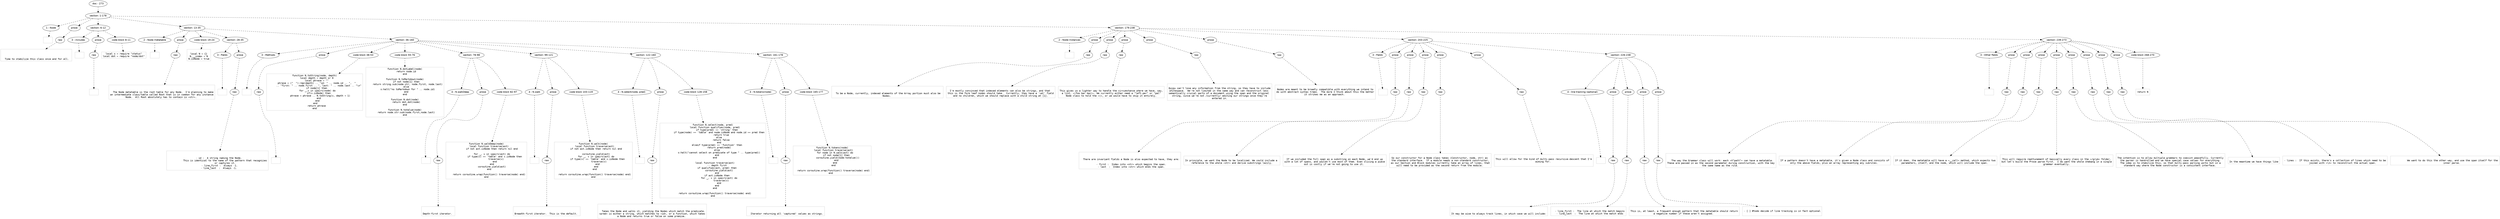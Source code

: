 digraph hierarchy {

node [fontname=Helvetica]
edge [style=dashed]

doc_0 [label="doc - 273"]


doc_0 -> { section_1}
{rank=same; section_1}

section_1 [label="section: 1-178"]


section_1 -> { header_2 prose_3 section_4 section_5 section_6}
{rank=same; header_2 prose_3 section_4 section_5 section_6}

header_2 [label="1 : Node"]

prose_3 [label="prose"]

section_4 [label="section: 6-12"]

section_5 [label="section: 13-35"]

section_6 [label="section: 179-238"]


header_2 -> leaf_7
leaf_7  [color=Gray,shape=rectangle,fontname=Inconsolata,label=""]
prose_3 -> { raw_8}
{rank=same; raw_8}

raw_8 [label="raw"]


raw_8 -> leaf_9
leaf_9  [color=Gray,shape=rectangle,fontname=Inconsolata,label="


  Time to stabilize this class once and for all. 
"]
section_4 -> { header_10 prose_11 codeblock_12}
{rank=same; header_10 prose_11 codeblock_12}

header_10 [label="3 : includes"]

prose_11 [label="prose"]

codeblock_12 [label="code block 8-11"]


header_10 -> leaf_13
leaf_13  [color=Gray,shape=rectangle,fontname=Inconsolata,label=""]
prose_11 -> { raw_14}
{rank=same; raw_14}

raw_14 [label="raw"]


raw_14 -> leaf_15
leaf_15  [color=Gray,shape=rectangle,fontname=Inconsolata,label="
"]
codeblock_12 -> leaf_16
leaf_16  [color=Gray,shape=rectangle,fontname=Inconsolata,label="local s = require \"status\"
local dot = require \"node/dot\""]
section_5 -> { header_17 prose_18 codeblock_19 section_20 section_21}
{rank=same; header_17 prose_18 codeblock_19 section_20 section_21}

header_17 [label="2 : Node metatable"]

prose_18 [label="prose"]

codeblock_19 [label="code block 19-24"]

section_20 [label="section: 28-35"]

section_21 [label="section: 36-160"]


header_17 -> leaf_22
leaf_22  [color=Gray,shape=rectangle,fontname=Inconsolata,label=""]
prose_18 -> { raw_23}
{rank=same; raw_23}

raw_23 [label="raw"]


raw_23 -> leaf_24
leaf_24  [color=Gray,shape=rectangle,fontname=Inconsolata,label="

  The Node metatable is the root table for any Node.  I'm planning to make
an intermediate class/table called Root that is in common for any instance
Node.  All Root absolutely has to contain is =str=. 
"]
codeblock_19 -> leaf_25
leaf_25  [color=Gray,shape=rectangle,fontname=Inconsolata,label="
local N = {}
N.__index = N
N.isNode = true"]
section_20 -> { header_26 prose_27}
{rank=same; header_26 prose_27}

header_26 [label="3 : Fields"]

prose_27 [label="prose"]


header_26 -> leaf_28
leaf_28  [color=Gray,shape=rectangle,fontname=Inconsolata,label=""]
prose_27 -> { raw_29}
{rank=same; raw_29}

raw_29 [label="raw"]


raw_29 -> leaf_30
leaf_30  [color=Gray,shape=rectangle,fontname=Inconsolata,label="

   - id :  A string naming the Node. 
           This is identical to the name of the pattern that recognizes
           or captures it.
   - line_first :  Always -1.
   - line_last  :  Always -1. 
"]
section_21 -> { header_31 prose_32 codeblock_33 codeblock_34 section_35 section_36 section_37 section_38}
{rank=same; header_31 prose_32 codeblock_33 codeblock_34 section_35 section_36 section_37 section_38}

header_31 [label="3 : Methods"]

prose_32 [label="prose"]

codeblock_33 [label="code block 38-53"]

codeblock_34 [label="code block 55-76"]

section_35 [label="section: 78-98"]

section_36 [label="section: 99-121"]

section_37 [label="section: 122-160"]

section_38 [label="section: 161-178"]


header_31 -> leaf_39
leaf_39  [color=Gray,shape=rectangle,fontname=Inconsolata,label=""]
prose_32 -> { raw_40}
{rank=same; raw_40}

raw_40 [label="raw"]


raw_40 -> leaf_41
leaf_41  [color=Gray,shape=rectangle,fontname=Inconsolata,label="
"]
codeblock_33 -> leaf_42
leaf_42  [color=Gray,shape=rectangle,fontname=Inconsolata,label="function N.toString(node, depth)
   local depth = depth or 0
   local phrase = \"\"
   phrase = (\"  \"):rep(depth) .. \"id: \" .. node.id .. \",  \"
      .. \"first: \" .. node.first .. \", last: \" .. node.last .. \"\\n\"
   if node[1] then
    for _,v in ipairs(node) do
      if(v.isNode) then
        phrase = phrase .. N.toString(v, depth + 1)
      end
    end
  end 
   return phrase
end"]
codeblock_34 -> leaf_43
leaf_43  [color=Gray,shape=rectangle,fontname=Inconsolata,label="function N.dotLabel(node)
  return node.id
end

function N.toMarkdown(node)
  if not node[1] then
    return string.sub(node.str, node.first, node.last)
  else
    s:halt(\"no toMarkdown for \" .. node.id)
  end
end

function N.dot(node)
  return dot.dot(node)
end

function N.toValue(node)
  return node.str:sub(node.first,node.last)
end
"]
section_35 -> { header_44 prose_45 codeblock_46}
{rank=same; header_44 prose_45 codeblock_46}

header_44 [label="4 : N.walkDeep"]

prose_45 [label="prose"]

codeblock_46 [label="code block 82-97"]


header_44 -> leaf_47
leaf_47  [color=Gray,shape=rectangle,fontname=Inconsolata,label=""]
prose_45 -> { raw_48}
{rank=same; raw_48}

raw_48 [label="raw"]


raw_48 -> leaf_49
leaf_49  [color=Gray,shape=rectangle,fontname=Inconsolata,label="

Depth-first iterator. 
"]
codeblock_46 -> leaf_50
leaf_50  [color=Gray,shape=rectangle,fontname=Inconsolata,label="function N.walkDeep(node)
    local function traverse(ast)
        if not ast.isNode then return nil end

        for _, v in ipairs(ast) do
            if type(v) == 'table' and v.isNode then
              traverse(v)
            end
        end
        coroutine.yield(ast)
    end

    return coroutine.wrap(function() traverse(node) end)
end"]
section_36 -> { header_51 prose_52 codeblock_53}
{rank=same; header_51 prose_52 codeblock_53}

header_51 [label="4 : N.walk"]

prose_52 [label="prose"]

codeblock_53 [label="code block 103-119"]


header_51 -> leaf_54
leaf_54  [color=Gray,shape=rectangle,fontname=Inconsolata,label=""]
prose_52 -> { raw_55}
{rank=same; raw_55}

raw_55 [label="raw"]


raw_55 -> leaf_56
leaf_56  [color=Gray,shape=rectangle,fontname=Inconsolata,label="

Breadth-first iterator.  This is the default. 
"]
codeblock_53 -> leaf_57
leaf_57  [color=Gray,shape=rectangle,fontname=Inconsolata,label="function N.walk(node)
  local function traverse(ast)
    if not ast.isNode then return nil end

    coroutine.yield(ast)
    for _, v in ipairs(ast) do
      if type(v) == 'table' and v.isNode then
        traverse(v)
      end
    end
  end

  return coroutine.wrap(function() traverse(node) end)
end
"]
section_37 -> { header_58 prose_59 codeblock_60}
{rank=same; header_58 prose_59 codeblock_60}

header_58 [label="4 : N.select(node, pred)"]

prose_59 [label="prose"]

codeblock_60 [label="code block 128-158"]


header_58 -> leaf_61
leaf_61  [color=Gray,shape=rectangle,fontname=Inconsolata,label=""]
prose_59 -> { raw_62}
{rank=same; raw_62}

raw_62 [label="raw"]


raw_62 -> leaf_63
leaf_63  [color=Gray,shape=rectangle,fontname=Inconsolata,label="

  Takes the Node and walks it, yielding the Nodes which match the predicate.
=pred= is either a string, which matches to =id=, or a function, which takes
a Node and returns true or false on some premise. 
"]
codeblock_60 -> leaf_64
leaf_64  [color=Gray,shape=rectangle,fontname=Inconsolata,label="function N.select(node, pred)
   local function qualifies(node, pred)
      if type(pred) == 'string' then
         if type(node) == 'table' and node.isNode and node.id == pred then
            return true
         else
            return false
         end
      elseif type(pred) == 'function' then
         return pred(node)
      else
         s:halt(\"cannot select on predicate of type \" .. type(pred))
      end
   end

   local function traverse(ast)
      -- depth first
      if qualifies(ast, pred) then
         coroutine.yield(ast)
      end
      if ast.isNode then
         for _, v in ipairs(ast) do
            traverse(v)
         end
      end
   end

   return coroutine.wrap(function() traverse(node) end)
end"]
section_38 -> { header_65 prose_66 codeblock_67}
{rank=same; header_65 prose_66 codeblock_67}

header_65 [label="4 : N.tokens(node)"]

prose_66 [label="prose"]

codeblock_67 [label="code block 165-177"]


header_65 -> leaf_68
leaf_68  [color=Gray,shape=rectangle,fontname=Inconsolata,label=""]
prose_66 -> { raw_69}
{rank=same; raw_69}

raw_69 [label="raw"]


raw_69 -> leaf_70
leaf_70  [color=Gray,shape=rectangle,fontname=Inconsolata,label="

  Iterator returning all 'captured' values as strings.
"]
codeblock_67 -> leaf_71
leaf_71  [color=Gray,shape=rectangle,fontname=Inconsolata,label="function N.tokens(node)
  local function traverse(ast)
    for node in N.walk(ast) do
      if not node[1] then
        coroutine.yield(node:toValue())
      end
    end
  end

  return coroutine.wrap(function() traverse(node) end)
end  "]
section_6 -> { header_72 prose_73 prose_74 prose_75 prose_76 prose_77 section_78 section_79}
{rank=same; header_72 prose_73 prose_74 prose_75 prose_76 prose_77 section_78 section_79}

header_72 [label="2 : Node Instances"]

prose_73 [label="prose"]

prose_74 [label="prose"]

prose_75 [label="prose"]

prose_76 [label="prose"]

prose_77 [label="prose"]

section_78 [label="section: 203-225"]

section_79 [label="section: 239-273"]


header_72 -> leaf_80
leaf_80  [color=Gray,shape=rectangle,fontname=Inconsolata,label=""]
prose_73 -> { raw_81}
{rank=same; raw_81}

raw_81 [label="raw"]


raw_81 -> leaf_82
leaf_82  [color=Gray,shape=rectangle,fontname=Inconsolata,label="

  To be a Node, currently, indexed elements of the Array portion must also be 
Nodes. 
"]
prose_74 -> { raw_83}
{rank=same; raw_83}

raw_83 [label="raw"]


raw_83 -> leaf_84
leaf_84  [color=Gray,shape=rectangle,fontname=Inconsolata,label="
I'm mostly convinced that indexed elements can also be strings, and that 
this is the form leaf nodes should take.  Currently, they have a 'val' field
and no children, which we should replace with a child string at [1].
"]
prose_75 -> { raw_85}
{rank=same; raw_85}

raw_85 [label="raw"]


raw_85 -> leaf_86
leaf_86  [color=Gray,shape=rectangle,fontname=Inconsolata,label="
This gives us a lighter way to handle the circumstance where we have, say,
a list, =(foo bar baz)=. We currently either need a \"left-per\" or \"pal\"
Node class to hold the =(=, or we would have to skip it entirely.
"]
prose_76 -> { raw_87}
{rank=same; raw_87}

raw_87 [label="raw"]


raw_87 -> leaf_88
leaf_88  [color=Gray,shape=rectangle,fontname=Inconsolata,label="
Quipu can't lose any information from the string, so they have to include
whitespace.  We're not limited in the same way and can reconstruct less 
semantically crucial parts of a document using the span and the original 
string, since we're not /currently/ editing our strings once they're
entered in.
"]
prose_77 -> { raw_89}
{rank=same; raw_89}

raw_89 [label="raw"]


raw_89 -> leaf_90
leaf_90  [color=Gray,shape=rectangle,fontname=Inconsolata,label="
Nodes are meant to be broadly compatible with everything we intend to
do with abstract syntax trees.  The more I think about this the better
it strikes me as an approach. 

"]
section_78 -> { header_91 prose_92 prose_93 prose_94 prose_95 prose_96 section_97}
{rank=same; header_91 prose_92 prose_93 prose_94 prose_95 prose_96 section_97}

header_91 [label="3 : Fields"]

prose_92 [label="prose"]

prose_93 [label="prose"]

prose_94 [label="prose"]

prose_95 [label="prose"]

prose_96 [label="prose"]

section_97 [label="section: 226-238"]


header_91 -> leaf_98
leaf_98  [color=Gray,shape=rectangle,fontname=Inconsolata,label=""]
prose_92 -> { raw_99}
{rank=same; raw_99}

raw_99 [label="raw"]


raw_99 -> leaf_100
leaf_100  [color=Gray,shape=rectangle,fontname=Inconsolata,label="

  There are invariant fields a Node is also expected to have, they are:
 
  - first :  Index into =str= which begins the span.
  - last  :  Index into =str= which ends the span.
"]
prose_93 -> { raw_101}
{rank=same; raw_101}

raw_101 [label="raw"]


raw_101 -> leaf_102
leaf_102  [color=Gray,shape=rectangle,fontname=Inconsolata,label="
In principle, we want the Node to be localized. We could include a 
reference to the whole =str= and derive substrings lazily.
"]
prose_94 -> { raw_103}
{rank=same; raw_103}

raw_103 [label="raw"]


raw_103 -> leaf_104
leaf_104  [color=Gray,shape=rectangle,fontname=Inconsolata,label="
If we included the full span as a substring on each Node, we'd end up
with a lot of spans, and wouldn't use most of them. Even slicing a piece
out is costly if we're not going to use it. 
"]
prose_95 -> { raw_105}
{rank=same; raw_105}

raw_105 [label="raw"]


raw_105 -> leaf_106
leaf_106  [color=Gray,shape=rectangle,fontname=Inconsolata,label="
So our constructor for a Node class takes (Constructor, node, str) as 
the standard interface.  If a module needs a non-standard constructor,
as our Section and Block modules currently take an array of lines, that
will need to be provided as the second return from the module. 
"]
prose_96 -> { raw_107}
{rank=same; raw_107}

raw_107 [label="raw"]


raw_107 -> leaf_108
leaf_108  [color=Gray,shape=rectangle,fontname=Inconsolata,label="
This will allow for the kind of multi-pass recursive-descent that I'm
aiming for. 

"]
section_97 -> { header_109 prose_110 prose_111 prose_112 prose_113}
{rank=same; header_109 prose_110 prose_111 prose_112 prose_113}

header_109 [label="4 : line tracking (optional)"]

prose_110 [label="prose"]

prose_111 [label="prose"]

prose_112 [label="prose"]

prose_113 [label="prose"]


header_109 -> leaf_114
leaf_114  [color=Gray,shape=rectangle,fontname=Inconsolata,label=""]
prose_110 -> { raw_115}
{rank=same; raw_115}

raw_115 [label="raw"]


raw_115 -> leaf_116
leaf_116  [color=Gray,shape=rectangle,fontname=Inconsolata,label="

It may be wise to always track lines, in which case we will include:
"]
prose_111 -> { raw_117}
{rank=same; raw_117}

raw_117 [label="raw"]


raw_117 -> leaf_118
leaf_118  [color=Gray,shape=rectangle,fontname=Inconsolata,label="
  - line_first :  The line at which the match begins
  - line_last  :  The line at which the match ends
"]
prose_112 -> { raw_119}
{rank=same; raw_119}

raw_119 [label="raw"]


raw_119 -> leaf_120
leaf_120  [color=Gray,shape=rectangle,fontname=Inconsolata,label="
This is, at least, a frequent enough pattern that the metatable should return
a negative number if these aren't assigned. 
"]
prose_113 -> { raw_121}
{rank=same; raw_121}

raw_121 [label="raw"]


raw_121 -> leaf_122
leaf_122  [color=Gray,shape=rectangle,fontname=Inconsolata,label="
- [ ] #todo decide if line tracking is in fact optional

"]
section_79 -> { header_123 prose_124 prose_125 prose_126 prose_127 prose_128 prose_129 prose_130 prose_131 codeblock_132}
{rank=same; header_123 prose_124 prose_125 prose_126 prose_127 prose_128 prose_129 prose_130 prose_131 codeblock_132}

header_123 [label="3 : Other fields"]

prose_124 [label="prose"]

prose_125 [label="prose"]

prose_126 [label="prose"]

prose_127 [label="prose"]

prose_128 [label="prose"]

prose_129 [label="prose"]

prose_130 [label="prose"]

prose_131 [label="prose"]

codeblock_132 [label="code block 268-270"]


header_123 -> leaf_133
leaf_133  [color=Gray,shape=rectangle,fontname=Inconsolata,label=""]
prose_124 -> { raw_134}
{rank=same; raw_134}

raw_134 [label="raw"]


raw_134 -> leaf_135
leaf_135  [color=Gray,shape=rectangle,fontname=Inconsolata,label="

  The way the Grammar class will work: each =V\"patt\"= can have a metatable.
These are passed in as the second parameter during construction, with the key
the same name as the rule. 
"]
prose_125 -> { raw_136}
{rank=same; raw_136}

raw_136 [label="raw"]


raw_136 -> leaf_137
leaf_137  [color=Gray,shape=rectangle,fontname=Inconsolata,label="
If a pattern doesn't have a metatable, it's given a Node class and consists of
only the above fields, plus an array representing any subrules. 
"]
prose_126 -> { raw_138}
{rank=same; raw_138}

raw_138 [label="raw"]


raw_138 -> leaf_139
leaf_139  [color=Gray,shape=rectangle,fontname=Inconsolata,label="
If it does, the metatable will have a =__call= method, which expects two
parameters, itself, and the node, which will include the span. 
"]
prose_127 -> { raw_140}
{rank=same; raw_140}

raw_140 [label="raw"]


raw_140 -> leaf_141
leaf_141  [color=Gray,shape=rectangle,fontname=Inconsolata,label="
This will require reattunement of basically every class in the =/grym= folder,
but let's build the Prose parse first.  I do want the whole shebang in a single
grammar eventually.
"]
prose_128 -> { raw_142}
{rank=same; raw_142}

raw_142 [label="raw"]


raw_142 -> leaf_143
leaf_143  [color=Gray,shape=rectangle,fontname=Inconsolata,label="
The intention is to allow multiple grammars to coexist peacefully. Currently
the parser is handrolled and we have special case values for everything.
The idea is to stabilize this, so that multi-pass parsing works but in a
standard way where the Node constructor is a consistent interface. 
"]
prose_129 -> { raw_144}
{rank=same; raw_144}

raw_144 [label="raw"]


raw_144 -> leaf_145
leaf_145  [color=Gray,shape=rectangle,fontname=Inconsolata,label="
In the meantime we have things like
"]
prose_130 -> { raw_146}
{rank=same; raw_146}

raw_146 [label="raw"]


raw_146 -> leaf_147
leaf_147  [color=Gray,shape=rectangle,fontname=Inconsolata,label="
- lines :  If this exists, there's a collection of lines which need to be
           joined with =\\n= to reconstruct the actual span.
"]
prose_131 -> { raw_148}
{rank=same; raw_148}

raw_148 [label="raw"]


raw_148 -> leaf_149
leaf_149  [color=Gray,shape=rectangle,fontname=Inconsolata,label="
           We want to do this the other way, and use the span itself for the
           inner parse. 
"]
codeblock_132 -> leaf_150
leaf_150  [color=Gray,shape=rectangle,fontname=Inconsolata,label="return N"]

}
